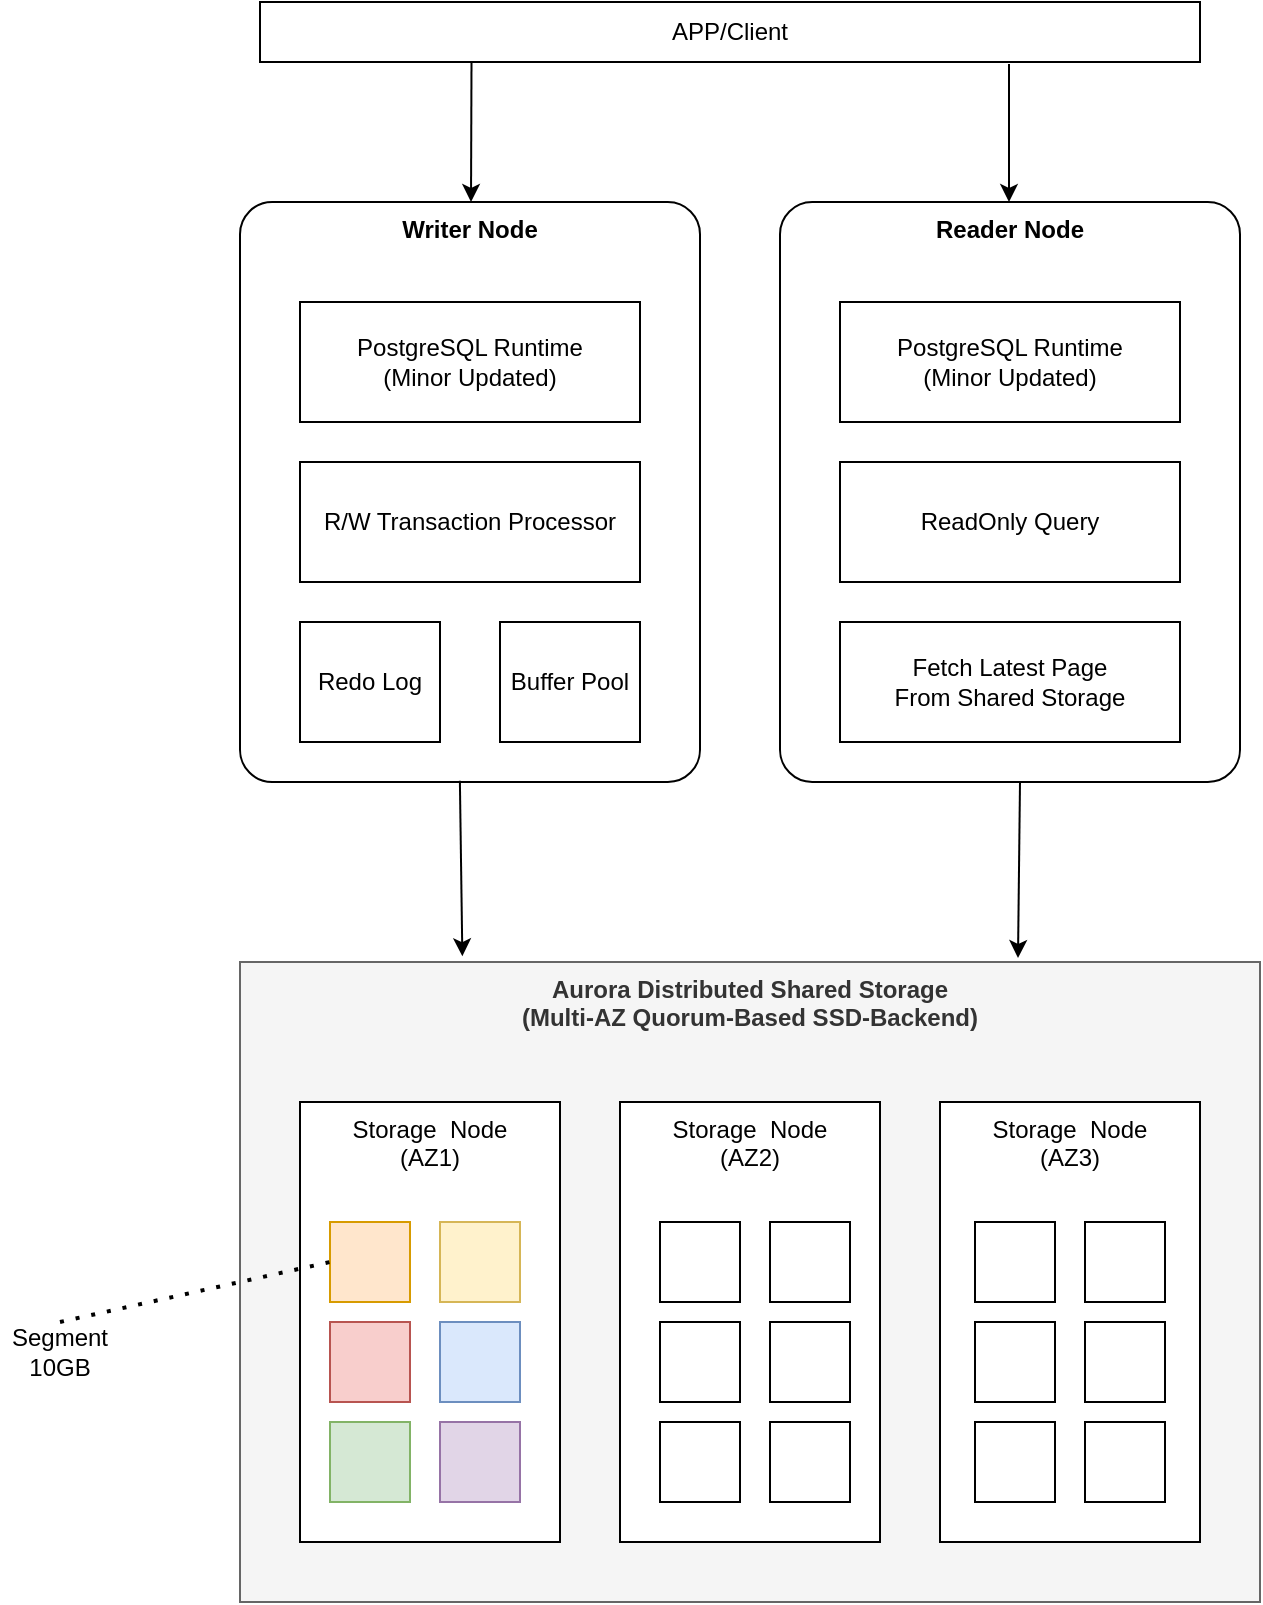 <mxfile version="28.2.0">
  <diagram name="Page-1" id="s2vAEfCcSGN4AWjy1vzw">
    <mxGraphModel dx="1078" dy="593" grid="1" gridSize="10" guides="1" tooltips="1" connect="1" arrows="1" fold="1" page="1" pageScale="1" pageWidth="850" pageHeight="1100" math="0" shadow="0">
      <root>
        <mxCell id="0" />
        <mxCell id="1" parent="0" />
        <mxCell id="j5r5vbufTEwcB4HRGYw3-1" value="APP/Client" style="rounded=1;whiteSpace=wrap;html=1;arcSize=0;" vertex="1" parent="1">
          <mxGeometry x="130" y="90" width="470" height="30" as="geometry" />
        </mxCell>
        <mxCell id="j5r5vbufTEwcB4HRGYw3-2" value="Writer Node" style="rounded=1;whiteSpace=wrap;html=1;arcSize=7;verticalAlign=top;fontStyle=1" vertex="1" parent="1">
          <mxGeometry x="120" y="190" width="230" height="290" as="geometry" />
        </mxCell>
        <mxCell id="j5r5vbufTEwcB4HRGYw3-3" value="Reader Node" style="rounded=1;whiteSpace=wrap;html=1;arcSize=7;verticalAlign=top;fontStyle=1" vertex="1" parent="1">
          <mxGeometry x="390" y="190" width="230" height="290" as="geometry" />
        </mxCell>
        <mxCell id="j5r5vbufTEwcB4HRGYw3-4" value="PostgreSQL Runtime&lt;br&gt;(Minor Updated)" style="rounded=0;whiteSpace=wrap;html=1;" vertex="1" parent="1">
          <mxGeometry x="150" y="240" width="170" height="60" as="geometry" />
        </mxCell>
        <mxCell id="j5r5vbufTEwcB4HRGYw3-5" value="PostgreSQL Runtime&lt;br&gt;(Minor Updated)" style="rounded=0;whiteSpace=wrap;html=1;" vertex="1" parent="1">
          <mxGeometry x="420" y="240" width="170" height="60" as="geometry" />
        </mxCell>
        <mxCell id="j5r5vbufTEwcB4HRGYw3-6" value="R/W Transaction Processor" style="rounded=0;whiteSpace=wrap;html=1;" vertex="1" parent="1">
          <mxGeometry x="150" y="320" width="170" height="60" as="geometry" />
        </mxCell>
        <mxCell id="j5r5vbufTEwcB4HRGYw3-7" value="Redo Log" style="rounded=0;whiteSpace=wrap;html=1;" vertex="1" parent="1">
          <mxGeometry x="150" y="400" width="70" height="60" as="geometry" />
        </mxCell>
        <mxCell id="j5r5vbufTEwcB4HRGYw3-8" value="Buffer Pool" style="rounded=0;whiteSpace=wrap;html=1;" vertex="1" parent="1">
          <mxGeometry x="250" y="400" width="70" height="60" as="geometry" />
        </mxCell>
        <mxCell id="j5r5vbufTEwcB4HRGYw3-9" value="ReadOnly Query" style="rounded=0;whiteSpace=wrap;html=1;" vertex="1" parent="1">
          <mxGeometry x="420" y="320" width="170" height="60" as="geometry" />
        </mxCell>
        <mxCell id="j5r5vbufTEwcB4HRGYw3-10" value="Fetch Latest Page&lt;br&gt;From Shared Storage" style="rounded=0;whiteSpace=wrap;html=1;" vertex="1" parent="1">
          <mxGeometry x="420" y="400" width="170" height="60" as="geometry" />
        </mxCell>
        <mxCell id="j5r5vbufTEwcB4HRGYw3-11" value="Aurora Distributed Shared Storage&lt;br&gt;(Multi-AZ Quorum-Based SSD-Backend)" style="rounded=0;whiteSpace=wrap;html=1;verticalAlign=top;fontStyle=1;fillColor=#f5f5f5;fontColor=#333333;strokeColor=#666666;" vertex="1" parent="1">
          <mxGeometry x="120" y="570" width="510" height="320" as="geometry" />
        </mxCell>
        <mxCell id="j5r5vbufTEwcB4HRGYw3-13" value="" style="endArrow=classic;html=1;rounded=0;exitX=0.225;exitY=1.017;exitDx=0;exitDy=0;exitPerimeter=0;" edge="1" parent="1" source="j5r5vbufTEwcB4HRGYw3-1" target="j5r5vbufTEwcB4HRGYw3-2">
          <mxGeometry width="50" height="50" relative="1" as="geometry">
            <mxPoint x="280" y="330" as="sourcePoint" />
            <mxPoint x="330" y="280" as="targetPoint" />
          </mxGeometry>
        </mxCell>
        <mxCell id="j5r5vbufTEwcB4HRGYw3-14" value="" style="endArrow=classic;html=1;rounded=0;exitX=0.225;exitY=1.017;exitDx=0;exitDy=0;exitPerimeter=0;" edge="1" parent="1">
          <mxGeometry width="50" height="50" relative="1" as="geometry">
            <mxPoint x="504.5" y="121" as="sourcePoint" />
            <mxPoint x="504.5" y="190" as="targetPoint" />
          </mxGeometry>
        </mxCell>
        <mxCell id="j5r5vbufTEwcB4HRGYw3-16" value="Storage&amp;nbsp; Node&lt;br&gt;(AZ1)" style="rounded=0;whiteSpace=wrap;html=1;verticalAlign=top;" vertex="1" parent="1">
          <mxGeometry x="150" y="640" width="130" height="220" as="geometry" />
        </mxCell>
        <mxCell id="j5r5vbufTEwcB4HRGYw3-17" value="Storage&amp;nbsp; Node&lt;br&gt;(AZ2)" style="rounded=0;whiteSpace=wrap;html=1;verticalAlign=top;" vertex="1" parent="1">
          <mxGeometry x="310" y="640" width="130" height="220" as="geometry" />
        </mxCell>
        <mxCell id="j5r5vbufTEwcB4HRGYw3-18" value="Storage&amp;nbsp; Node&lt;br&gt;(AZ3)" style="rounded=0;whiteSpace=wrap;html=1;verticalAlign=top;" vertex="1" parent="1">
          <mxGeometry x="470" y="640" width="130" height="220" as="geometry" />
        </mxCell>
        <mxCell id="j5r5vbufTEwcB4HRGYw3-20" value="" style="whiteSpace=wrap;html=1;aspect=fixed;fillColor=#ffe6cc;strokeColor=#d79b00;" vertex="1" parent="1">
          <mxGeometry x="165" y="700" width="40" height="40" as="geometry" />
        </mxCell>
        <mxCell id="j5r5vbufTEwcB4HRGYw3-21" value="" style="whiteSpace=wrap;html=1;aspect=fixed;fillColor=#fff2cc;strokeColor=#d6b656;" vertex="1" parent="1">
          <mxGeometry x="220" y="700" width="40" height="40" as="geometry" />
        </mxCell>
        <mxCell id="j5r5vbufTEwcB4HRGYw3-22" value="" style="whiteSpace=wrap;html=1;aspect=fixed;fillColor=#f8cecc;strokeColor=#b85450;" vertex="1" parent="1">
          <mxGeometry x="165" y="750" width="40" height="40" as="geometry" />
        </mxCell>
        <mxCell id="j5r5vbufTEwcB4HRGYw3-23" value="" style="whiteSpace=wrap;html=1;aspect=fixed;fillColor=#dae8fc;strokeColor=#6c8ebf;" vertex="1" parent="1">
          <mxGeometry x="220" y="750" width="40" height="40" as="geometry" />
        </mxCell>
        <mxCell id="j5r5vbufTEwcB4HRGYw3-24" value="" style="whiteSpace=wrap;html=1;aspect=fixed;fillColor=#d5e8d4;strokeColor=#82b366;" vertex="1" parent="1">
          <mxGeometry x="165" y="800" width="40" height="40" as="geometry" />
        </mxCell>
        <mxCell id="j5r5vbufTEwcB4HRGYw3-25" value="" style="whiteSpace=wrap;html=1;aspect=fixed;fillColor=#e1d5e7;strokeColor=#9673a6;" vertex="1" parent="1">
          <mxGeometry x="220" y="800" width="40" height="40" as="geometry" />
        </mxCell>
        <mxCell id="j5r5vbufTEwcB4HRGYw3-26" value="" style="whiteSpace=wrap;html=1;aspect=fixed;" vertex="1" parent="1">
          <mxGeometry x="330" y="700" width="40" height="40" as="geometry" />
        </mxCell>
        <mxCell id="j5r5vbufTEwcB4HRGYw3-27" value="" style="whiteSpace=wrap;html=1;aspect=fixed;" vertex="1" parent="1">
          <mxGeometry x="385" y="700" width="40" height="40" as="geometry" />
        </mxCell>
        <mxCell id="j5r5vbufTEwcB4HRGYw3-28" value="" style="whiteSpace=wrap;html=1;aspect=fixed;" vertex="1" parent="1">
          <mxGeometry x="330" y="750" width="40" height="40" as="geometry" />
        </mxCell>
        <mxCell id="j5r5vbufTEwcB4HRGYw3-29" value="" style="whiteSpace=wrap;html=1;aspect=fixed;" vertex="1" parent="1">
          <mxGeometry x="385" y="750" width="40" height="40" as="geometry" />
        </mxCell>
        <mxCell id="j5r5vbufTEwcB4HRGYw3-30" value="" style="whiteSpace=wrap;html=1;aspect=fixed;" vertex="1" parent="1">
          <mxGeometry x="330" y="800" width="40" height="40" as="geometry" />
        </mxCell>
        <mxCell id="j5r5vbufTEwcB4HRGYw3-31" value="" style="whiteSpace=wrap;html=1;aspect=fixed;" vertex="1" parent="1">
          <mxGeometry x="385" y="800" width="40" height="40" as="geometry" />
        </mxCell>
        <mxCell id="j5r5vbufTEwcB4HRGYw3-32" value="" style="whiteSpace=wrap;html=1;aspect=fixed;" vertex="1" parent="1">
          <mxGeometry x="487.5" y="700" width="40" height="40" as="geometry" />
        </mxCell>
        <mxCell id="j5r5vbufTEwcB4HRGYw3-33" value="" style="whiteSpace=wrap;html=1;aspect=fixed;" vertex="1" parent="1">
          <mxGeometry x="542.5" y="700" width="40" height="40" as="geometry" />
        </mxCell>
        <mxCell id="j5r5vbufTEwcB4HRGYw3-34" value="" style="whiteSpace=wrap;html=1;aspect=fixed;" vertex="1" parent="1">
          <mxGeometry x="487.5" y="750" width="40" height="40" as="geometry" />
        </mxCell>
        <mxCell id="j5r5vbufTEwcB4HRGYw3-35" value="" style="whiteSpace=wrap;html=1;aspect=fixed;" vertex="1" parent="1">
          <mxGeometry x="542.5" y="750" width="40" height="40" as="geometry" />
        </mxCell>
        <mxCell id="j5r5vbufTEwcB4HRGYw3-36" value="" style="whiteSpace=wrap;html=1;aspect=fixed;" vertex="1" parent="1">
          <mxGeometry x="487.5" y="800" width="40" height="40" as="geometry" />
        </mxCell>
        <mxCell id="j5r5vbufTEwcB4HRGYw3-37" value="" style="whiteSpace=wrap;html=1;aspect=fixed;" vertex="1" parent="1">
          <mxGeometry x="542.5" y="800" width="40" height="40" as="geometry" />
        </mxCell>
        <mxCell id="j5r5vbufTEwcB4HRGYw3-38" value="" style="endArrow=classic;html=1;rounded=0;exitX=0.478;exitY=0.998;exitDx=0;exitDy=0;exitPerimeter=0;entryX=0.218;entryY=-0.009;entryDx=0;entryDy=0;entryPerimeter=0;" edge="1" parent="1" source="j5r5vbufTEwcB4HRGYw3-2" target="j5r5vbufTEwcB4HRGYw3-11">
          <mxGeometry width="50" height="50" relative="1" as="geometry">
            <mxPoint x="280" y="530" as="sourcePoint" />
            <mxPoint x="230" y="569" as="targetPoint" />
          </mxGeometry>
        </mxCell>
        <mxCell id="j5r5vbufTEwcB4HRGYw3-45" value="" style="endArrow=classic;html=1;rounded=0;" edge="1" parent="1">
          <mxGeometry width="50" height="50" relative="1" as="geometry">
            <mxPoint x="510" y="480" as="sourcePoint" />
            <mxPoint x="509" y="568" as="targetPoint" />
          </mxGeometry>
        </mxCell>
        <mxCell id="j5r5vbufTEwcB4HRGYw3-46" value="Segment&lt;br&gt;10GB" style="text;html=1;align=center;verticalAlign=middle;whiteSpace=wrap;rounded=0;" vertex="1" parent="1">
          <mxGeometry y="750" width="60" height="30" as="geometry" />
        </mxCell>
        <mxCell id="j5r5vbufTEwcB4HRGYw3-47" value="" style="endArrow=none;dashed=1;html=1;dashPattern=1 3;strokeWidth=2;rounded=0;exitX=0.5;exitY=0;exitDx=0;exitDy=0;entryX=0;entryY=0.5;entryDx=0;entryDy=0;" edge="1" parent="1" source="j5r5vbufTEwcB4HRGYw3-46" target="j5r5vbufTEwcB4HRGYw3-20">
          <mxGeometry width="50" height="50" relative="1" as="geometry">
            <mxPoint x="150" y="650" as="sourcePoint" />
            <mxPoint x="200" y="600" as="targetPoint" />
          </mxGeometry>
        </mxCell>
      </root>
    </mxGraphModel>
  </diagram>
</mxfile>

